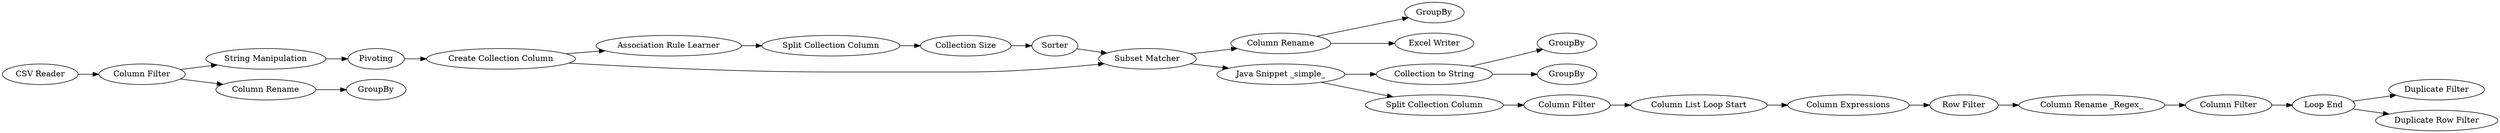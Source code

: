 digraph {
	6 -> 3
	20 -> 21
	21 -> 23
	7 -> 8
	4 -> 5
	8 -> 9
	23 -> 24
	12 -> 14
	2 -> 6
	27 -> 28
	2 -> 11
	4 -> 12
	14 -> 15
	17 -> 18
	1 -> 2
	5 -> 7
	22 -> 29
	24 -> 27
	9 -> 12
	12 -> 16
	14 -> 13
	17 -> 31
	11 -> 10
	3 -> 4
	16 -> 19
	19 -> 20
	22 -> 30
	28 -> 22
	16 -> 17
	27 [label="Column Rename _Regex_"]
	7 [label="Split Collection Column"]
	9 [label=Sorter]
	18 [label=GroupBy]
	21 [label="Column List Loop Start"]
	8 [label="Collection Size"]
	17 [label="Collection to String"]
	3 [label=Pivoting]
	19 [label="Split Collection Column"]
	24 [label="Row Filter"]
	31 [label=GroupBy]
	6 [label="String Manipulation"]
	15 [label=GroupBy]
	10 [label=GroupBy]
	12 [label="Subset Matcher"]
	16 [label="Java Snippet _simple_"]
	1 [label="CSV Reader"]
	22 [label="Loop End"]
	28 [label="Column Filter"]
	11 [label="Column Rename"]
	4 [label="Create Collection Column"]
	23 [label="Column Expressions"]
	14 [label="Column Rename"]
	5 [label="Association Rule Learner"]
	13 [label="Excel Writer"]
	20 [label="Column Filter"]
	29 [label="Duplicate Filter"]
	30 [label="Duplicate Row Filter"]
	2 [label="Column Filter"]
	rankdir=LR
}
